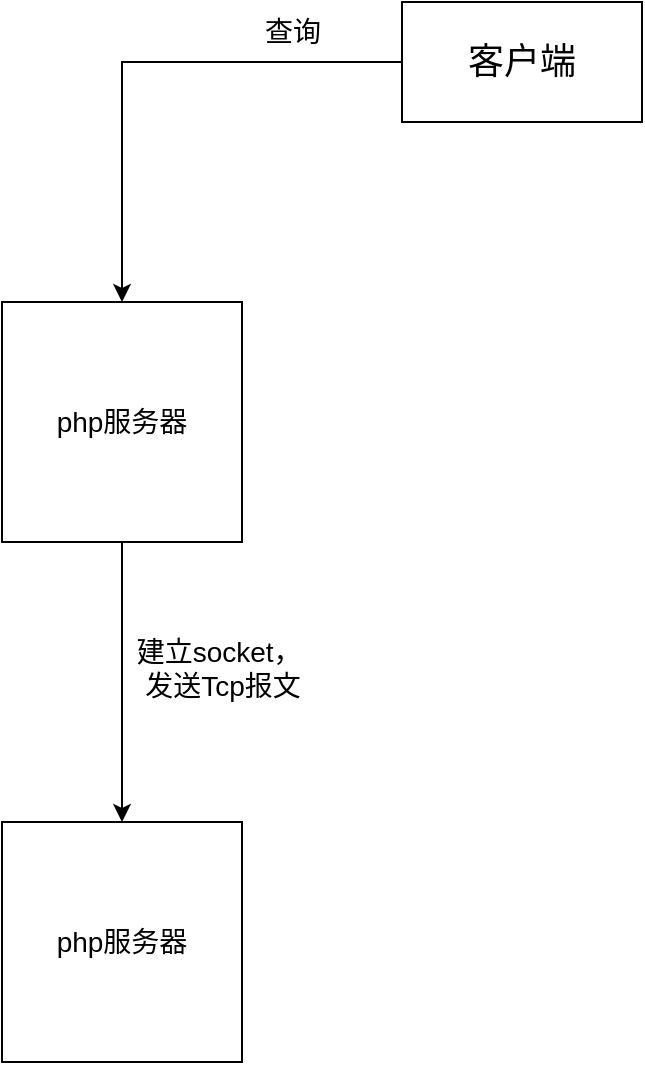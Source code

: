 <mxfile version="21.5.2" type="github">
  <diagram name="第 1 页" id="4qptP76Gj1Wyf4yaXTAh">
    <mxGraphModel dx="1306" dy="805" grid="1" gridSize="10" guides="1" tooltips="1" connect="1" arrows="1" fold="1" page="1" pageScale="1" pageWidth="827" pageHeight="1169" math="0" shadow="0">
      <root>
        <mxCell id="0" />
        <mxCell id="1" parent="0" />
        <mxCell id="I-9dvNje_bcYElF_B9JH-3" style="edgeStyle=orthogonalEdgeStyle;rounded=0;orthogonalLoop=1;jettySize=auto;html=1;exitX=0;exitY=0.5;exitDx=0;exitDy=0;entryX=0.5;entryY=0;entryDx=0;entryDy=0;" edge="1" parent="1" source="I-9dvNje_bcYElF_B9JH-1" target="I-9dvNje_bcYElF_B9JH-2">
          <mxGeometry relative="1" as="geometry" />
        </mxCell>
        <mxCell id="I-9dvNje_bcYElF_B9JH-1" value="&lt;font style=&quot;font-size: 18px;&quot;&gt;客户端&lt;/font&gt;" style="rounded=0;whiteSpace=wrap;html=1;" vertex="1" parent="1">
          <mxGeometry x="310" y="150" width="120" height="60" as="geometry" />
        </mxCell>
        <mxCell id="I-9dvNje_bcYElF_B9JH-6" style="edgeStyle=orthogonalEdgeStyle;rounded=0;orthogonalLoop=1;jettySize=auto;html=1;exitX=0.5;exitY=1;exitDx=0;exitDy=0;entryX=0.5;entryY=0;entryDx=0;entryDy=0;" edge="1" parent="1" source="I-9dvNje_bcYElF_B9JH-2" target="I-9dvNje_bcYElF_B9JH-5">
          <mxGeometry relative="1" as="geometry" />
        </mxCell>
        <mxCell id="I-9dvNje_bcYElF_B9JH-2" value="&lt;font style=&quot;font-size: 14px;&quot;&gt;php服务器&lt;/font&gt;" style="whiteSpace=wrap;html=1;aspect=fixed;" vertex="1" parent="1">
          <mxGeometry x="110" y="300" width="120" height="120" as="geometry" />
        </mxCell>
        <mxCell id="I-9dvNje_bcYElF_B9JH-4" value="&lt;font style=&quot;font-size: 14px;&quot;&gt;查询&lt;/font&gt;" style="text;html=1;align=center;verticalAlign=middle;resizable=0;points=[];autosize=1;strokeColor=none;fillColor=none;" vertex="1" parent="1">
          <mxGeometry x="230" y="150" width="50" height="30" as="geometry" />
        </mxCell>
        <mxCell id="I-9dvNje_bcYElF_B9JH-5" value="&lt;font style=&quot;font-size: 14px;&quot;&gt;php服务器&lt;/font&gt;" style="whiteSpace=wrap;html=1;aspect=fixed;" vertex="1" parent="1">
          <mxGeometry x="110" y="560" width="120" height="120" as="geometry" />
        </mxCell>
        <mxCell id="I-9dvNje_bcYElF_B9JH-7" value="&lt;font style=&quot;font-size: 14px;&quot;&gt;建立socket，&amp;nbsp;&lt;br&gt;发送Tcp报文&lt;/font&gt;" style="text;html=1;align=center;verticalAlign=middle;resizable=0;points=[];autosize=1;strokeColor=none;fillColor=none;" vertex="1" parent="1">
          <mxGeometry x="165" y="458" width="110" height="50" as="geometry" />
        </mxCell>
      </root>
    </mxGraphModel>
  </diagram>
</mxfile>
